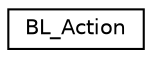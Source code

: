 digraph G
{
  edge [fontname="Helvetica",fontsize="10",labelfontname="Helvetica",labelfontsize="10"];
  node [fontname="Helvetica",fontsize="10",shape=record];
  rankdir=LR;
  Node1 [label="BL_Action",height=0.2,width=0.4,color="black", fillcolor="white", style="filled",URL="$dc/d45/classBL__Action.html"];
}
